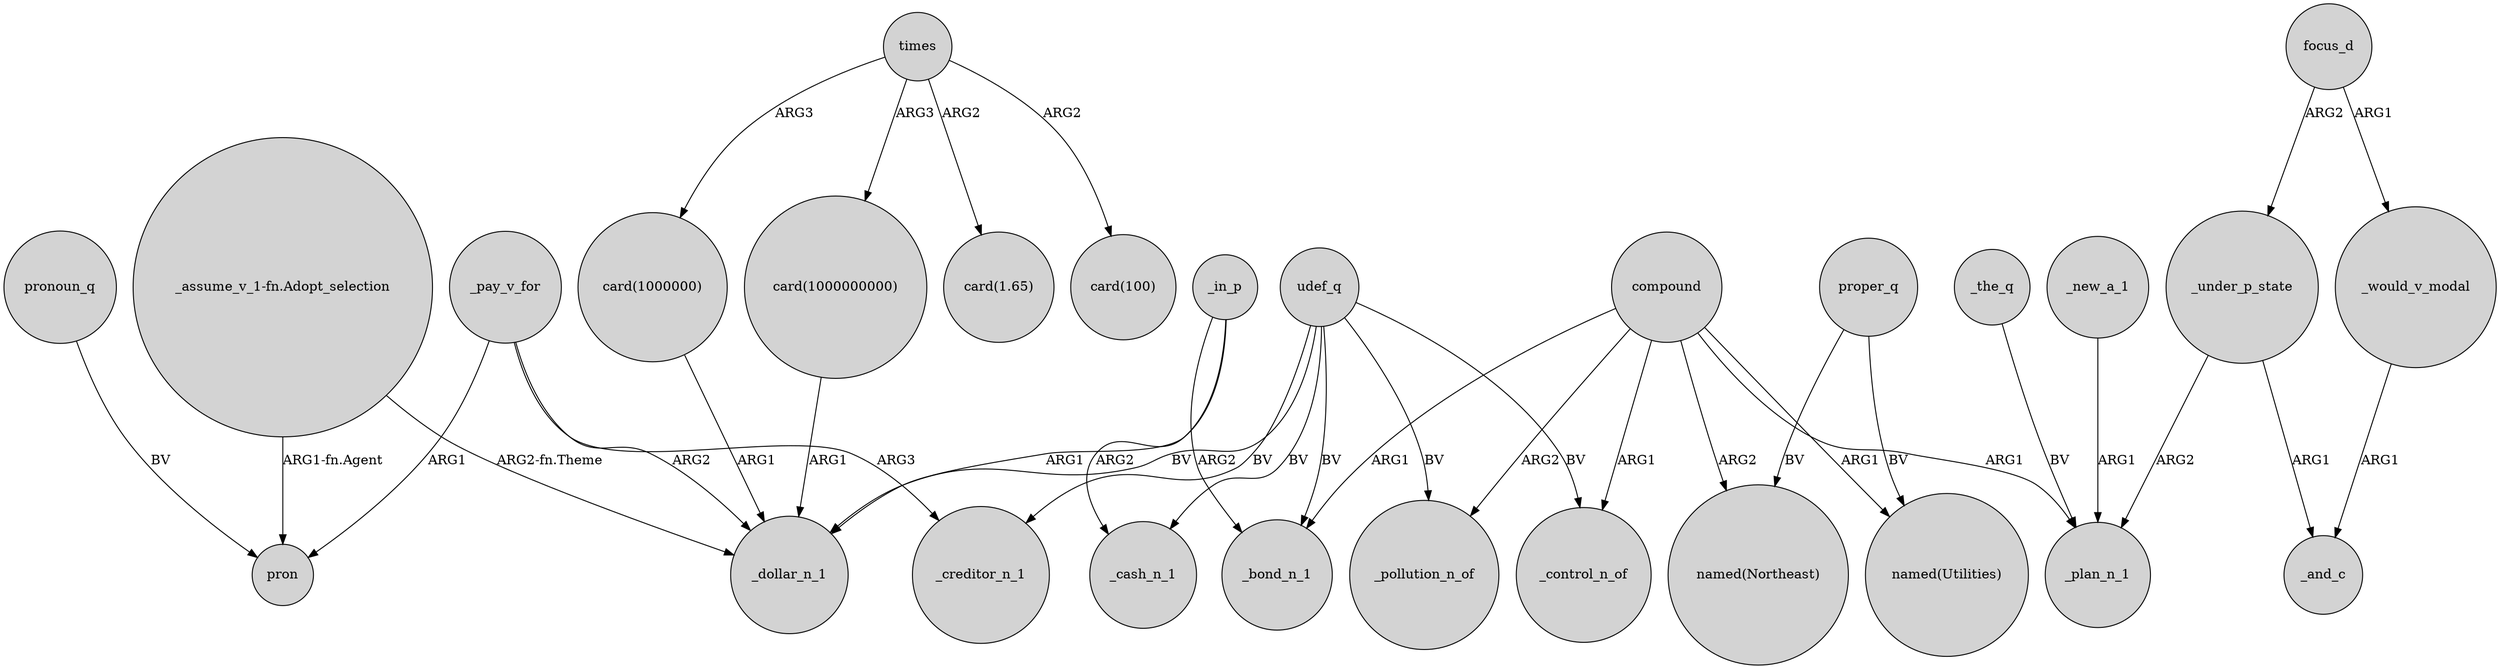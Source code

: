 digraph {
	node [shape=circle style=filled]
	_pay_v_for -> _creditor_n_1 [label=ARG3]
	times -> "card(1.65)" [label=ARG2]
	"card(1000000)" -> _dollar_n_1 [label=ARG1]
	_would_v_modal -> _and_c [label=ARG1]
	"_assume_v_1-fn.Adopt_selection" -> _dollar_n_1 [label="ARG2-fn.Theme"]
	proper_q -> "named(Utilities)" [label=BV]
	_under_p_state -> _plan_n_1 [label=ARG2]
	times -> "card(100)" [label=ARG2]
	udef_q -> _cash_n_1 [label=BV]
	udef_q -> _control_n_of [label=BV]
	_new_a_1 -> _plan_n_1 [label=ARG1]
	_the_q -> _plan_n_1 [label=BV]
	compound -> _bond_n_1 [label=ARG1]
	compound -> _plan_n_1 [label=ARG1]
	_pay_v_for -> pron [label=ARG1]
	_pay_v_for -> _dollar_n_1 [label=ARG2]
	times -> "card(1000000000)" [label=ARG3]
	pronoun_q -> pron [label=BV]
	compound -> "named(Utilities)" [label=ARG1]
	udef_q -> _bond_n_1 [label=BV]
	compound -> _control_n_of [label=ARG1]
	times -> "card(1000000)" [label=ARG3]
	udef_q -> _pollution_n_of [label=BV]
	compound -> "named(Northeast)" [label=ARG2]
	_in_p -> _cash_n_1 [label=ARG2]
	udef_q -> _creditor_n_1 [label=BV]
	_in_p -> _dollar_n_1 [label=ARG1]
	compound -> _pollution_n_of [label=ARG2]
	_under_p_state -> _and_c [label=ARG1]
	proper_q -> "named(Northeast)" [label=BV]
	"card(1000000000)" -> _dollar_n_1 [label=ARG1]
	focus_d -> _under_p_state [label=ARG2]
	"_assume_v_1-fn.Adopt_selection" -> pron [label="ARG1-fn.Agent"]
	_in_p -> _bond_n_1 [label=ARG2]
	udef_q -> _dollar_n_1 [label=BV]
	focus_d -> _would_v_modal [label=ARG1]
}
